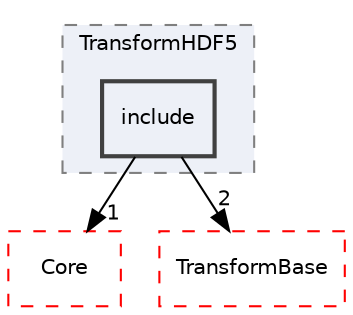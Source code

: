 digraph "include"
{
 // LATEX_PDF_SIZE
  edge [fontname="Helvetica",fontsize="10",labelfontname="Helvetica",labelfontsize="10"];
  node [fontname="Helvetica",fontsize="10",shape=record];
  compound=true
  subgraph clusterdir_55456d9cdc7c143bf4458137287755f7 {
    graph [ bgcolor="#edf0f7", pencolor="grey50", style="filled,dashed,", label="TransformHDF5", fontname="Helvetica", fontsize="10", URL="dir_55456d9cdc7c143bf4458137287755f7.html"]
  dir_77bf7234ee0dae3a2b74b82de12cf1c2 [shape=box, label="include", style="filled,bold,", fillcolor="#edf0f7", color="grey25", URL="dir_77bf7234ee0dae3a2b74b82de12cf1c2.html"];
  }
  dir_cac7f9cecb9aa42a0bd05452dddd8a21 [shape=box, label="Core", style="dashed,", fillcolor="#edf0f7", color="red", URL="dir_cac7f9cecb9aa42a0bd05452dddd8a21.html"];
  dir_e07cdd3c53e5cf47b81cbb900da17fe5 [shape=box, label="TransformBase", style="dashed,", fillcolor="#edf0f7", color="red", URL="dir_e07cdd3c53e5cf47b81cbb900da17fe5.html"];
  dir_77bf7234ee0dae3a2b74b82de12cf1c2->dir_cac7f9cecb9aa42a0bd05452dddd8a21 [headlabel="1", labeldistance=1.5 headhref="dir_000145_000014.html"];
  dir_77bf7234ee0dae3a2b74b82de12cf1c2->dir_e07cdd3c53e5cf47b81cbb900da17fe5 [headlabel="2", labeldistance=1.5 headhref="dir_000145_000237.html"];
}
